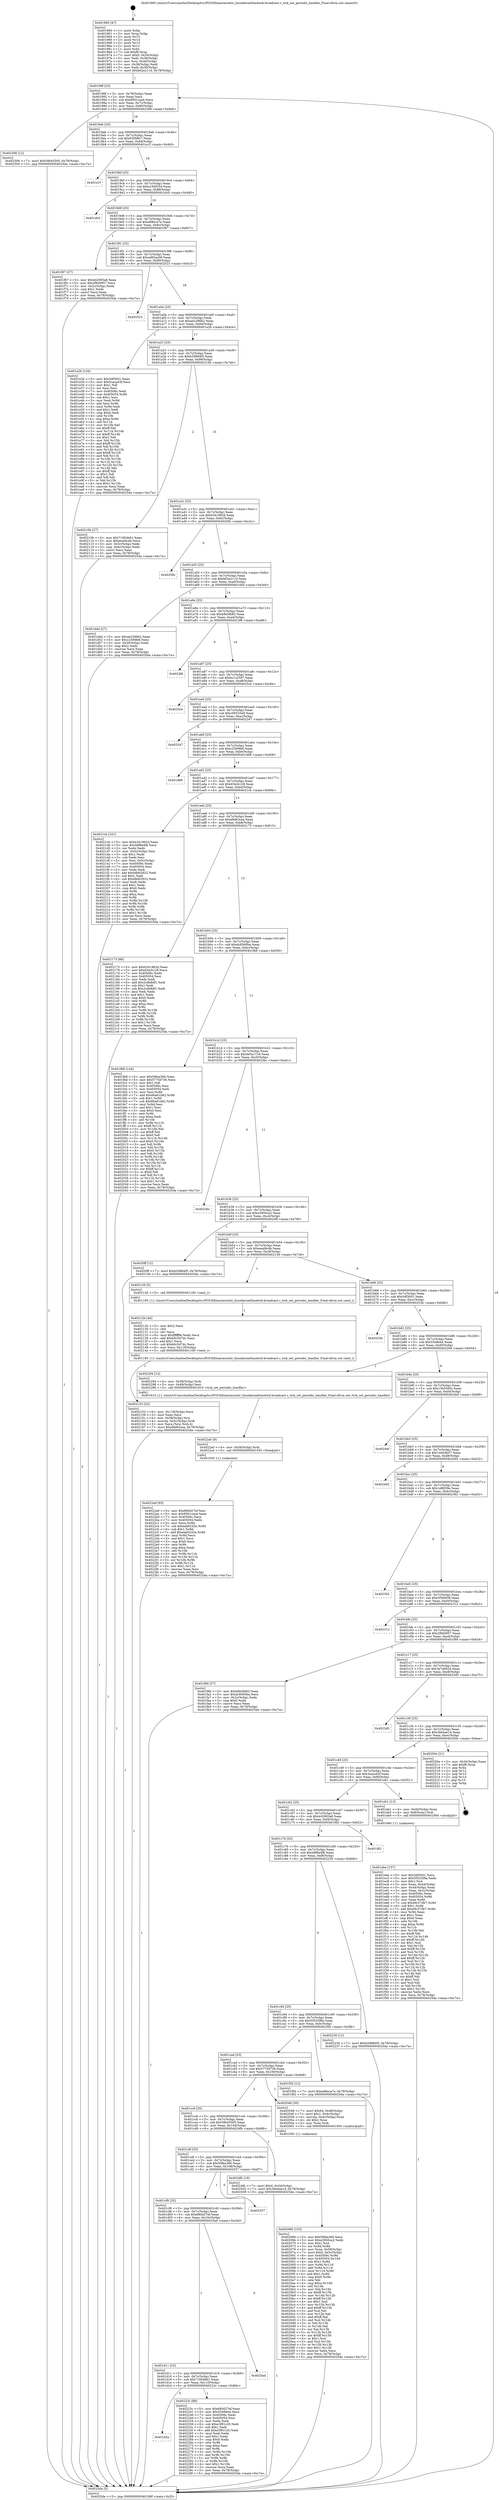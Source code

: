 digraph "0x401960" {
  label = "0x401960 (/mnt/c/Users/mathe/Desktop/tcc/POCII/binaries/extr_linuxkerneltimetick-broadcast.c_tick_set_periodic_handler_Final-ollvm.out::main(0))"
  labelloc = "t"
  node[shape=record]

  Entry [label="",width=0.3,height=0.3,shape=circle,fillcolor=black,style=filled]
  "0x40198f" [label="{
     0x40198f [23]\l
     | [instrs]\l
     &nbsp;&nbsp;0x40198f \<+3\>: mov -0x78(%rbp),%eax\l
     &nbsp;&nbsp;0x401992 \<+2\>: mov %eax,%ecx\l
     &nbsp;&nbsp;0x401994 \<+6\>: sub $0x8561caa4,%ecx\l
     &nbsp;&nbsp;0x40199a \<+3\>: mov %eax,-0x7c(%rbp)\l
     &nbsp;&nbsp;0x40199d \<+3\>: mov %ecx,-0x80(%rbp)\l
     &nbsp;&nbsp;0x4019a0 \<+6\>: je 0000000000402306 \<main+0x9a6\>\l
  }"]
  "0x402306" [label="{
     0x402306 [12]\l
     | [instrs]\l
     &nbsp;&nbsp;0x402306 \<+7\>: movl $0x59b45595,-0x78(%rbp)\l
     &nbsp;&nbsp;0x40230d \<+5\>: jmp 00000000004025da \<main+0xc7a\>\l
  }"]
  "0x4019a6" [label="{
     0x4019a6 [25]\l
     | [instrs]\l
     &nbsp;&nbsp;0x4019a6 \<+5\>: jmp 00000000004019ab \<main+0x4b\>\l
     &nbsp;&nbsp;0x4019ab \<+3\>: mov -0x7c(%rbp),%eax\l
     &nbsp;&nbsp;0x4019ae \<+5\>: sub $0x92f5f8c7,%eax\l
     &nbsp;&nbsp;0x4019b3 \<+6\>: mov %eax,-0x84(%rbp)\l
     &nbsp;&nbsp;0x4019b9 \<+6\>: je 0000000000401e1f \<main+0x4bf\>\l
  }"]
  Exit [label="",width=0.3,height=0.3,shape=circle,fillcolor=black,style=filled,peripheries=2]
  "0x401e1f" [label="{
     0x401e1f\l
  }", style=dashed]
  "0x4019bf" [label="{
     0x4019bf [25]\l
     | [instrs]\l
     &nbsp;&nbsp;0x4019bf \<+5\>: jmp 00000000004019c4 \<main+0x64\>\l
     &nbsp;&nbsp;0x4019c4 \<+3\>: mov -0x7c(%rbp),%eax\l
     &nbsp;&nbsp;0x4019c7 \<+5\>: sub $0xa194f25d,%eax\l
     &nbsp;&nbsp;0x4019cc \<+6\>: mov %eax,-0x88(%rbp)\l
     &nbsp;&nbsp;0x4019d2 \<+6\>: je 0000000000401dc0 \<main+0x460\>\l
  }"]
  "0x4022a9" [label="{
     0x4022a9 [93]\l
     | [instrs]\l
     &nbsp;&nbsp;0x4022a9 \<+5\>: mov $0x680d27ef,%esi\l
     &nbsp;&nbsp;0x4022ae \<+5\>: mov $0x8561caa4,%eax\l
     &nbsp;&nbsp;0x4022b3 \<+7\>: mov 0x40506c,%ecx\l
     &nbsp;&nbsp;0x4022ba \<+7\>: mov 0x405054,%edx\l
     &nbsp;&nbsp;0x4022c1 \<+3\>: mov %ecx,%r8d\l
     &nbsp;&nbsp;0x4022c4 \<+7\>: sub $0xeab0242e,%r8d\l
     &nbsp;&nbsp;0x4022cb \<+4\>: sub $0x1,%r8d\l
     &nbsp;&nbsp;0x4022cf \<+7\>: add $0xeab0242e,%r8d\l
     &nbsp;&nbsp;0x4022d6 \<+4\>: imul %r8d,%ecx\l
     &nbsp;&nbsp;0x4022da \<+3\>: and $0x1,%ecx\l
     &nbsp;&nbsp;0x4022dd \<+3\>: cmp $0x0,%ecx\l
     &nbsp;&nbsp;0x4022e0 \<+4\>: sete %r9b\l
     &nbsp;&nbsp;0x4022e4 \<+3\>: cmp $0xa,%edx\l
     &nbsp;&nbsp;0x4022e7 \<+4\>: setl %r10b\l
     &nbsp;&nbsp;0x4022eb \<+3\>: mov %r9b,%r11b\l
     &nbsp;&nbsp;0x4022ee \<+3\>: and %r10b,%r11b\l
     &nbsp;&nbsp;0x4022f1 \<+3\>: xor %r10b,%r9b\l
     &nbsp;&nbsp;0x4022f4 \<+3\>: or %r9b,%r11b\l
     &nbsp;&nbsp;0x4022f7 \<+4\>: test $0x1,%r11b\l
     &nbsp;&nbsp;0x4022fb \<+3\>: cmovne %eax,%esi\l
     &nbsp;&nbsp;0x4022fe \<+3\>: mov %esi,-0x78(%rbp)\l
     &nbsp;&nbsp;0x402301 \<+5\>: jmp 00000000004025da \<main+0xc7a\>\l
  }"]
  "0x401dc0" [label="{
     0x401dc0\l
  }", style=dashed]
  "0x4019d8" [label="{
     0x4019d8 [25]\l
     | [instrs]\l
     &nbsp;&nbsp;0x4019d8 \<+5\>: jmp 00000000004019dd \<main+0x7d\>\l
     &nbsp;&nbsp;0x4019dd \<+3\>: mov -0x7c(%rbp),%eax\l
     &nbsp;&nbsp;0x4019e0 \<+5\>: sub $0xa88eca7e,%eax\l
     &nbsp;&nbsp;0x4019e5 \<+6\>: mov %eax,-0x8c(%rbp)\l
     &nbsp;&nbsp;0x4019eb \<+6\>: je 0000000000401f67 \<main+0x607\>\l
  }"]
  "0x4022a0" [label="{
     0x4022a0 [9]\l
     | [instrs]\l
     &nbsp;&nbsp;0x4022a0 \<+4\>: mov -0x58(%rbp),%rdi\l
     &nbsp;&nbsp;0x4022a4 \<+5\>: call 0000000000401030 \<free@plt\>\l
     | [calls]\l
     &nbsp;&nbsp;0x401030 \{1\} (unknown)\l
  }"]
  "0x401f67" [label="{
     0x401f67 [27]\l
     | [instrs]\l
     &nbsp;&nbsp;0x401f67 \<+5\>: mov $0x442993a6,%eax\l
     &nbsp;&nbsp;0x401f6c \<+5\>: mov $0x2f9d0957,%ecx\l
     &nbsp;&nbsp;0x401f71 \<+3\>: mov -0x2c(%rbp),%edx\l
     &nbsp;&nbsp;0x401f74 \<+3\>: cmp $0x1,%edx\l
     &nbsp;&nbsp;0x401f77 \<+3\>: cmovl %ecx,%eax\l
     &nbsp;&nbsp;0x401f7a \<+3\>: mov %eax,-0x78(%rbp)\l
     &nbsp;&nbsp;0x401f7d \<+5\>: jmp 00000000004025da \<main+0xc7a\>\l
  }"]
  "0x4019f1" [label="{
     0x4019f1 [25]\l
     | [instrs]\l
     &nbsp;&nbsp;0x4019f1 \<+5\>: jmp 00000000004019f6 \<main+0x96\>\l
     &nbsp;&nbsp;0x4019f6 \<+3\>: mov -0x7c(%rbp),%eax\l
     &nbsp;&nbsp;0x4019f9 \<+5\>: sub $0xad92ac08,%eax\l
     &nbsp;&nbsp;0x4019fe \<+6\>: mov %eax,-0x90(%rbp)\l
     &nbsp;&nbsp;0x401a04 \<+6\>: je 0000000000402523 \<main+0xbc3\>\l
  }"]
  "0x401d2a" [label="{
     0x401d2a\l
  }", style=dashed]
  "0x402523" [label="{
     0x402523\l
  }", style=dashed]
  "0x401a0a" [label="{
     0x401a0a [25]\l
     | [instrs]\l
     &nbsp;&nbsp;0x401a0a \<+5\>: jmp 0000000000401a0f \<main+0xaf\>\l
     &nbsp;&nbsp;0x401a0f \<+3\>: mov -0x7c(%rbp),%eax\l
     &nbsp;&nbsp;0x401a12 \<+5\>: sub $0xae2286b2,%eax\l
     &nbsp;&nbsp;0x401a17 \<+6\>: mov %eax,-0x94(%rbp)\l
     &nbsp;&nbsp;0x401a1d \<+6\>: je 0000000000401e2b \<main+0x4cb\>\l
  }"]
  "0x40223c" [label="{
     0x40223c [88]\l
     | [instrs]\l
     &nbsp;&nbsp;0x40223c \<+5\>: mov $0x680d27ef,%eax\l
     &nbsp;&nbsp;0x402241 \<+5\>: mov $0x5549d44,%ecx\l
     &nbsp;&nbsp;0x402246 \<+7\>: mov 0x40506c,%edx\l
     &nbsp;&nbsp;0x40224d \<+7\>: mov 0x405054,%esi\l
     &nbsp;&nbsp;0x402254 \<+2\>: mov %edx,%edi\l
     &nbsp;&nbsp;0x402256 \<+6\>: sub $0xe3f81c20,%edi\l
     &nbsp;&nbsp;0x40225c \<+3\>: sub $0x1,%edi\l
     &nbsp;&nbsp;0x40225f \<+6\>: add $0xe3f81c20,%edi\l
     &nbsp;&nbsp;0x402265 \<+3\>: imul %edi,%edx\l
     &nbsp;&nbsp;0x402268 \<+3\>: and $0x1,%edx\l
     &nbsp;&nbsp;0x40226b \<+3\>: cmp $0x0,%edx\l
     &nbsp;&nbsp;0x40226e \<+4\>: sete %r8b\l
     &nbsp;&nbsp;0x402272 \<+3\>: cmp $0xa,%esi\l
     &nbsp;&nbsp;0x402275 \<+4\>: setl %r9b\l
     &nbsp;&nbsp;0x402279 \<+3\>: mov %r8b,%r10b\l
     &nbsp;&nbsp;0x40227c \<+3\>: and %r9b,%r10b\l
     &nbsp;&nbsp;0x40227f \<+3\>: xor %r9b,%r8b\l
     &nbsp;&nbsp;0x402282 \<+3\>: or %r8b,%r10b\l
     &nbsp;&nbsp;0x402285 \<+4\>: test $0x1,%r10b\l
     &nbsp;&nbsp;0x402289 \<+3\>: cmovne %ecx,%eax\l
     &nbsp;&nbsp;0x40228c \<+3\>: mov %eax,-0x78(%rbp)\l
     &nbsp;&nbsp;0x40228f \<+5\>: jmp 00000000004025da \<main+0xc7a\>\l
  }"]
  "0x401e2b" [label="{
     0x401e2b [134]\l
     | [instrs]\l
     &nbsp;&nbsp;0x401e2b \<+5\>: mov $0x3df3001,%eax\l
     &nbsp;&nbsp;0x401e30 \<+5\>: mov $0x3caca43f,%ecx\l
     &nbsp;&nbsp;0x401e35 \<+2\>: mov $0x1,%dl\l
     &nbsp;&nbsp;0x401e37 \<+2\>: xor %esi,%esi\l
     &nbsp;&nbsp;0x401e39 \<+7\>: mov 0x40506c,%edi\l
     &nbsp;&nbsp;0x401e40 \<+8\>: mov 0x405054,%r8d\l
     &nbsp;&nbsp;0x401e48 \<+3\>: sub $0x1,%esi\l
     &nbsp;&nbsp;0x401e4b \<+3\>: mov %edi,%r9d\l
     &nbsp;&nbsp;0x401e4e \<+3\>: add %esi,%r9d\l
     &nbsp;&nbsp;0x401e51 \<+4\>: imul %r9d,%edi\l
     &nbsp;&nbsp;0x401e55 \<+3\>: and $0x1,%edi\l
     &nbsp;&nbsp;0x401e58 \<+3\>: cmp $0x0,%edi\l
     &nbsp;&nbsp;0x401e5b \<+4\>: sete %r10b\l
     &nbsp;&nbsp;0x401e5f \<+4\>: cmp $0xa,%r8d\l
     &nbsp;&nbsp;0x401e63 \<+4\>: setl %r11b\l
     &nbsp;&nbsp;0x401e67 \<+3\>: mov %r10b,%bl\l
     &nbsp;&nbsp;0x401e6a \<+3\>: xor $0xff,%bl\l
     &nbsp;&nbsp;0x401e6d \<+3\>: mov %r11b,%r14b\l
     &nbsp;&nbsp;0x401e70 \<+4\>: xor $0xff,%r14b\l
     &nbsp;&nbsp;0x401e74 \<+3\>: xor $0x1,%dl\l
     &nbsp;&nbsp;0x401e77 \<+3\>: mov %bl,%r15b\l
     &nbsp;&nbsp;0x401e7a \<+4\>: and $0xff,%r15b\l
     &nbsp;&nbsp;0x401e7e \<+3\>: and %dl,%r10b\l
     &nbsp;&nbsp;0x401e81 \<+3\>: mov %r14b,%r12b\l
     &nbsp;&nbsp;0x401e84 \<+4\>: and $0xff,%r12b\l
     &nbsp;&nbsp;0x401e88 \<+3\>: and %dl,%r11b\l
     &nbsp;&nbsp;0x401e8b \<+3\>: or %r10b,%r15b\l
     &nbsp;&nbsp;0x401e8e \<+3\>: or %r11b,%r12b\l
     &nbsp;&nbsp;0x401e91 \<+3\>: xor %r12b,%r15b\l
     &nbsp;&nbsp;0x401e94 \<+3\>: or %r14b,%bl\l
     &nbsp;&nbsp;0x401e97 \<+3\>: xor $0xff,%bl\l
     &nbsp;&nbsp;0x401e9a \<+3\>: or $0x1,%dl\l
     &nbsp;&nbsp;0x401e9d \<+2\>: and %dl,%bl\l
     &nbsp;&nbsp;0x401e9f \<+3\>: or %bl,%r15b\l
     &nbsp;&nbsp;0x401ea2 \<+4\>: test $0x1,%r15b\l
     &nbsp;&nbsp;0x401ea6 \<+3\>: cmovne %ecx,%eax\l
     &nbsp;&nbsp;0x401ea9 \<+3\>: mov %eax,-0x78(%rbp)\l
     &nbsp;&nbsp;0x401eac \<+5\>: jmp 00000000004025da \<main+0xc7a\>\l
  }"]
  "0x401a23" [label="{
     0x401a23 [25]\l
     | [instrs]\l
     &nbsp;&nbsp;0x401a23 \<+5\>: jmp 0000000000401a28 \<main+0xc8\>\l
     &nbsp;&nbsp;0x401a28 \<+3\>: mov -0x7c(%rbp),%eax\l
     &nbsp;&nbsp;0x401a2b \<+5\>: sub $0xb29884f5,%eax\l
     &nbsp;&nbsp;0x401a30 \<+6\>: mov %eax,-0x98(%rbp)\l
     &nbsp;&nbsp;0x401a36 \<+6\>: je 000000000040210b \<main+0x7ab\>\l
  }"]
  "0x401d11" [label="{
     0x401d11 [25]\l
     | [instrs]\l
     &nbsp;&nbsp;0x401d11 \<+5\>: jmp 0000000000401d16 \<main+0x3b6\>\l
     &nbsp;&nbsp;0x401d16 \<+3\>: mov -0x7c(%rbp),%eax\l
     &nbsp;&nbsp;0x401d19 \<+5\>: sub $0x71954b61,%eax\l
     &nbsp;&nbsp;0x401d1e \<+6\>: mov %eax,-0x110(%rbp)\l
     &nbsp;&nbsp;0x401d24 \<+6\>: je 000000000040223c \<main+0x8dc\>\l
  }"]
  "0x40210b" [label="{
     0x40210b [27]\l
     | [instrs]\l
     &nbsp;&nbsp;0x40210b \<+5\>: mov $0x71954b61,%eax\l
     &nbsp;&nbsp;0x402110 \<+5\>: mov $0xeeafdc4b,%ecx\l
     &nbsp;&nbsp;0x402115 \<+3\>: mov -0x5c(%rbp),%edx\l
     &nbsp;&nbsp;0x402118 \<+3\>: cmp -0x4c(%rbp),%edx\l
     &nbsp;&nbsp;0x40211b \<+3\>: cmovl %ecx,%eax\l
     &nbsp;&nbsp;0x40211e \<+3\>: mov %eax,-0x78(%rbp)\l
     &nbsp;&nbsp;0x402121 \<+5\>: jmp 00000000004025da \<main+0xc7a\>\l
  }"]
  "0x401a3c" [label="{
     0x401a3c [25]\l
     | [instrs]\l
     &nbsp;&nbsp;0x401a3c \<+5\>: jmp 0000000000401a41 \<main+0xe1\>\l
     &nbsp;&nbsp;0x401a41 \<+3\>: mov -0x7c(%rbp),%eax\l
     &nbsp;&nbsp;0x401a44 \<+5\>: sub $0xb341962d,%eax\l
     &nbsp;&nbsp;0x401a49 \<+6\>: mov %eax,-0x9c(%rbp)\l
     &nbsp;&nbsp;0x401a4f \<+6\>: je 000000000040258c \<main+0xc2c\>\l
  }"]
  "0x4025ad" [label="{
     0x4025ad\l
  }", style=dashed]
  "0x40258c" [label="{
     0x40258c\l
  }", style=dashed]
  "0x401a55" [label="{
     0x401a55 [25]\l
     | [instrs]\l
     &nbsp;&nbsp;0x401a55 \<+5\>: jmp 0000000000401a5a \<main+0xfa\>\l
     &nbsp;&nbsp;0x401a5a \<+3\>: mov -0x7c(%rbp),%eax\l
     &nbsp;&nbsp;0x401a5d \<+5\>: sub $0xb62a211d,%eax\l
     &nbsp;&nbsp;0x401a62 \<+6\>: mov %eax,-0xa0(%rbp)\l
     &nbsp;&nbsp;0x401a68 \<+6\>: je 0000000000401d4d \<main+0x3ed\>\l
  }"]
  "0x401cf8" [label="{
     0x401cf8 [25]\l
     | [instrs]\l
     &nbsp;&nbsp;0x401cf8 \<+5\>: jmp 0000000000401cfd \<main+0x39d\>\l
     &nbsp;&nbsp;0x401cfd \<+3\>: mov -0x7c(%rbp),%eax\l
     &nbsp;&nbsp;0x401d00 \<+5\>: sub $0x680d27ef,%eax\l
     &nbsp;&nbsp;0x401d05 \<+6\>: mov %eax,-0x10c(%rbp)\l
     &nbsp;&nbsp;0x401d0b \<+6\>: je 00000000004025ad \<main+0xc4d\>\l
  }"]
  "0x401d4d" [label="{
     0x401d4d [27]\l
     | [instrs]\l
     &nbsp;&nbsp;0x401d4d \<+5\>: mov $0xae2286b2,%eax\l
     &nbsp;&nbsp;0x401d52 \<+5\>: mov $0xc2309fe6,%ecx\l
     &nbsp;&nbsp;0x401d57 \<+3\>: mov -0x30(%rbp),%edx\l
     &nbsp;&nbsp;0x401d5a \<+3\>: cmp $0x2,%edx\l
     &nbsp;&nbsp;0x401d5d \<+3\>: cmovne %ecx,%eax\l
     &nbsp;&nbsp;0x401d60 \<+3\>: mov %eax,-0x78(%rbp)\l
     &nbsp;&nbsp;0x401d63 \<+5\>: jmp 00000000004025da \<main+0xc7a\>\l
  }"]
  "0x401a6e" [label="{
     0x401a6e [25]\l
     | [instrs]\l
     &nbsp;&nbsp;0x401a6e \<+5\>: jmp 0000000000401a73 \<main+0x113\>\l
     &nbsp;&nbsp;0x401a73 \<+3\>: mov -0x7c(%rbp),%eax\l
     &nbsp;&nbsp;0x401a76 \<+5\>: sub $0xb8e5fb83,%eax\l
     &nbsp;&nbsp;0x401a7b \<+6\>: mov %eax,-0xa4(%rbp)\l
     &nbsp;&nbsp;0x401a81 \<+6\>: je 00000000004023f6 \<main+0xa96\>\l
  }"]
  "0x4025da" [label="{
     0x4025da [5]\l
     | [instrs]\l
     &nbsp;&nbsp;0x4025da \<+5\>: jmp 000000000040198f \<main+0x2f\>\l
  }"]
  "0x401960" [label="{
     0x401960 [47]\l
     | [instrs]\l
     &nbsp;&nbsp;0x401960 \<+1\>: push %rbp\l
     &nbsp;&nbsp;0x401961 \<+3\>: mov %rsp,%rbp\l
     &nbsp;&nbsp;0x401964 \<+2\>: push %r15\l
     &nbsp;&nbsp;0x401966 \<+2\>: push %r14\l
     &nbsp;&nbsp;0x401968 \<+2\>: push %r13\l
     &nbsp;&nbsp;0x40196a \<+2\>: push %r12\l
     &nbsp;&nbsp;0x40196c \<+1\>: push %rbx\l
     &nbsp;&nbsp;0x40196d \<+7\>: sub $0xf8,%rsp\l
     &nbsp;&nbsp;0x401974 \<+7\>: movl $0x0,-0x34(%rbp)\l
     &nbsp;&nbsp;0x40197b \<+3\>: mov %edi,-0x38(%rbp)\l
     &nbsp;&nbsp;0x40197e \<+4\>: mov %rsi,-0x40(%rbp)\l
     &nbsp;&nbsp;0x401982 \<+3\>: mov -0x38(%rbp),%edi\l
     &nbsp;&nbsp;0x401985 \<+3\>: mov %edi,-0x30(%rbp)\l
     &nbsp;&nbsp;0x401988 \<+7\>: movl $0xb62a211d,-0x78(%rbp)\l
  }"]
  "0x402557" [label="{
     0x402557\l
  }", style=dashed]
  "0x4023f6" [label="{
     0x4023f6\l
  }", style=dashed]
  "0x401a87" [label="{
     0x401a87 [25]\l
     | [instrs]\l
     &nbsp;&nbsp;0x401a87 \<+5\>: jmp 0000000000401a8c \<main+0x12c\>\l
     &nbsp;&nbsp;0x401a8c \<+3\>: mov -0x7c(%rbp),%eax\l
     &nbsp;&nbsp;0x401a8f \<+5\>: sub $0xbc1c2597,%eax\l
     &nbsp;&nbsp;0x401a94 \<+6\>: mov %eax,-0xa8(%rbp)\l
     &nbsp;&nbsp;0x401a9a \<+6\>: je 00000000004025ce \<main+0xc6e\>\l
  }"]
  "0x401cdf" [label="{
     0x401cdf [25]\l
     | [instrs]\l
     &nbsp;&nbsp;0x401cdf \<+5\>: jmp 0000000000401ce4 \<main+0x384\>\l
     &nbsp;&nbsp;0x401ce4 \<+3\>: mov -0x7c(%rbp),%eax\l
     &nbsp;&nbsp;0x401ce7 \<+5\>: sub $0x59fea366,%eax\l
     &nbsp;&nbsp;0x401cec \<+6\>: mov %eax,-0x108(%rbp)\l
     &nbsp;&nbsp;0x401cf2 \<+6\>: je 0000000000402557 \<main+0xbf7\>\l
  }"]
  "0x4025ce" [label="{
     0x4025ce\l
  }", style=dashed]
  "0x401aa0" [label="{
     0x401aa0 [25]\l
     | [instrs]\l
     &nbsp;&nbsp;0x401aa0 \<+5\>: jmp 0000000000401aa5 \<main+0x145\>\l
     &nbsp;&nbsp;0x401aa5 \<+3\>: mov -0x7c(%rbp),%eax\l
     &nbsp;&nbsp;0x401aa8 \<+5\>: sub $0xc06525a9,%eax\l
     &nbsp;&nbsp;0x401aad \<+6\>: mov %eax,-0xac(%rbp)\l
     &nbsp;&nbsp;0x401ab3 \<+6\>: je 0000000000402347 \<main+0x9e7\>\l
  }"]
  "0x4024fb" [label="{
     0x4024fb [19]\l
     | [instrs]\l
     &nbsp;&nbsp;0x4024fb \<+7\>: movl $0x0,-0x34(%rbp)\l
     &nbsp;&nbsp;0x402502 \<+7\>: movl $0x3bb4ae1d,-0x78(%rbp)\l
     &nbsp;&nbsp;0x402509 \<+5\>: jmp 00000000004025da \<main+0xc7a\>\l
  }"]
  "0x402347" [label="{
     0x402347\l
  }", style=dashed]
  "0x401ab9" [label="{
     0x401ab9 [25]\l
     | [instrs]\l
     &nbsp;&nbsp;0x401ab9 \<+5\>: jmp 0000000000401abe \<main+0x15e\>\l
     &nbsp;&nbsp;0x401abe \<+3\>: mov -0x7c(%rbp),%eax\l
     &nbsp;&nbsp;0x401ac1 \<+5\>: sub $0xc2309fe6,%eax\l
     &nbsp;&nbsp;0x401ac6 \<+6\>: mov %eax,-0xb0(%rbp)\l
     &nbsp;&nbsp;0x401acc \<+6\>: je 0000000000401d68 \<main+0x408\>\l
  }"]
  "0x402153" [label="{
     0x402153 [32]\l
     | [instrs]\l
     &nbsp;&nbsp;0x402153 \<+6\>: mov -0x118(%rbp),%ecx\l
     &nbsp;&nbsp;0x402159 \<+3\>: imul %eax,%ecx\l
     &nbsp;&nbsp;0x40215c \<+4\>: mov -0x58(%rbp),%rsi\l
     &nbsp;&nbsp;0x402160 \<+4\>: movslq -0x5c(%rbp),%rdi\l
     &nbsp;&nbsp;0x402164 \<+3\>: mov %ecx,(%rsi,%rdi,4)\l
     &nbsp;&nbsp;0x402167 \<+7\>: movl $0xd8d63cea,-0x78(%rbp)\l
     &nbsp;&nbsp;0x40216e \<+5\>: jmp 00000000004025da \<main+0xc7a\>\l
  }"]
  "0x401d68" [label="{
     0x401d68\l
  }", style=dashed]
  "0x401ad2" [label="{
     0x401ad2 [25]\l
     | [instrs]\l
     &nbsp;&nbsp;0x401ad2 \<+5\>: jmp 0000000000401ad7 \<main+0x177\>\l
     &nbsp;&nbsp;0x401ad7 \<+3\>: mov -0x7c(%rbp),%eax\l
     &nbsp;&nbsp;0x401ada \<+5\>: sub $0xd34cb128,%eax\l
     &nbsp;&nbsp;0x401adf \<+6\>: mov %eax,-0xb4(%rbp)\l
     &nbsp;&nbsp;0x401ae5 \<+6\>: je 00000000004021cb \<main+0x86b\>\l
  }"]
  "0x40212b" [label="{
     0x40212b [40]\l
     | [instrs]\l
     &nbsp;&nbsp;0x40212b \<+5\>: mov $0x2,%ecx\l
     &nbsp;&nbsp;0x402130 \<+1\>: cltd\l
     &nbsp;&nbsp;0x402131 \<+2\>: idiv %ecx\l
     &nbsp;&nbsp;0x402133 \<+6\>: imul $0xfffffffe,%edx,%ecx\l
     &nbsp;&nbsp;0x402139 \<+6\>: add $0xb0c5d7dc,%ecx\l
     &nbsp;&nbsp;0x40213f \<+3\>: add $0x1,%ecx\l
     &nbsp;&nbsp;0x402142 \<+6\>: sub $0xb0c5d7dc,%ecx\l
     &nbsp;&nbsp;0x402148 \<+6\>: mov %ecx,-0x118(%rbp)\l
     &nbsp;&nbsp;0x40214e \<+5\>: call 0000000000401160 \<next_i\>\l
     | [calls]\l
     &nbsp;&nbsp;0x401160 \{1\} (/mnt/c/Users/mathe/Desktop/tcc/POCII/binaries/extr_linuxkerneltimetick-broadcast.c_tick_set_periodic_handler_Final-ollvm.out::next_i)\l
  }"]
  "0x4021cb" [label="{
     0x4021cb [101]\l
     | [instrs]\l
     &nbsp;&nbsp;0x4021cb \<+5\>: mov $0xb341962d,%eax\l
     &nbsp;&nbsp;0x4021d0 \<+5\>: mov $0x48f8e4f6,%ecx\l
     &nbsp;&nbsp;0x4021d5 \<+2\>: xor %edx,%edx\l
     &nbsp;&nbsp;0x4021d7 \<+3\>: mov -0x5c(%rbp),%esi\l
     &nbsp;&nbsp;0x4021da \<+3\>: sub $0x1,%edx\l
     &nbsp;&nbsp;0x4021dd \<+2\>: sub %edx,%esi\l
     &nbsp;&nbsp;0x4021df \<+3\>: mov %esi,-0x5c(%rbp)\l
     &nbsp;&nbsp;0x4021e2 \<+7\>: mov 0x40506c,%edx\l
     &nbsp;&nbsp;0x4021e9 \<+7\>: mov 0x405054,%esi\l
     &nbsp;&nbsp;0x4021f0 \<+2\>: mov %edx,%edi\l
     &nbsp;&nbsp;0x4021f2 \<+6\>: add $0xb8d02922,%edi\l
     &nbsp;&nbsp;0x4021f8 \<+3\>: sub $0x1,%edi\l
     &nbsp;&nbsp;0x4021fb \<+6\>: sub $0xb8d02922,%edi\l
     &nbsp;&nbsp;0x402201 \<+3\>: imul %edi,%edx\l
     &nbsp;&nbsp;0x402204 \<+3\>: and $0x1,%edx\l
     &nbsp;&nbsp;0x402207 \<+3\>: cmp $0x0,%edx\l
     &nbsp;&nbsp;0x40220a \<+4\>: sete %r8b\l
     &nbsp;&nbsp;0x40220e \<+3\>: cmp $0xa,%esi\l
     &nbsp;&nbsp;0x402211 \<+4\>: setl %r9b\l
     &nbsp;&nbsp;0x402215 \<+3\>: mov %r8b,%r10b\l
     &nbsp;&nbsp;0x402218 \<+3\>: and %r9b,%r10b\l
     &nbsp;&nbsp;0x40221b \<+3\>: xor %r9b,%r8b\l
     &nbsp;&nbsp;0x40221e \<+3\>: or %r8b,%r10b\l
     &nbsp;&nbsp;0x402221 \<+4\>: test $0x1,%r10b\l
     &nbsp;&nbsp;0x402225 \<+3\>: cmovne %ecx,%eax\l
     &nbsp;&nbsp;0x402228 \<+3\>: mov %eax,-0x78(%rbp)\l
     &nbsp;&nbsp;0x40222b \<+5\>: jmp 00000000004025da \<main+0xc7a\>\l
  }"]
  "0x401aeb" [label="{
     0x401aeb [25]\l
     | [instrs]\l
     &nbsp;&nbsp;0x401aeb \<+5\>: jmp 0000000000401af0 \<main+0x190\>\l
     &nbsp;&nbsp;0x401af0 \<+3\>: mov -0x7c(%rbp),%eax\l
     &nbsp;&nbsp;0x401af3 \<+5\>: sub $0xd8d63cea,%eax\l
     &nbsp;&nbsp;0x401af8 \<+6\>: mov %eax,-0xb8(%rbp)\l
     &nbsp;&nbsp;0x401afe \<+6\>: je 0000000000402173 \<main+0x813\>\l
  }"]
  "0x402066" [label="{
     0x402066 [153]\l
     | [instrs]\l
     &nbsp;&nbsp;0x402066 \<+5\>: mov $0x59fea366,%ecx\l
     &nbsp;&nbsp;0x40206b \<+5\>: mov $0xe3950ca2,%edx\l
     &nbsp;&nbsp;0x402070 \<+3\>: mov $0x1,%sil\l
     &nbsp;&nbsp;0x402073 \<+3\>: xor %r8d,%r8d\l
     &nbsp;&nbsp;0x402076 \<+4\>: mov %rax,-0x58(%rbp)\l
     &nbsp;&nbsp;0x40207a \<+7\>: movl $0x0,-0x5c(%rbp)\l
     &nbsp;&nbsp;0x402081 \<+8\>: mov 0x40506c,%r9d\l
     &nbsp;&nbsp;0x402089 \<+8\>: mov 0x405054,%r10d\l
     &nbsp;&nbsp;0x402091 \<+4\>: sub $0x1,%r8d\l
     &nbsp;&nbsp;0x402095 \<+3\>: mov %r9d,%r11d\l
     &nbsp;&nbsp;0x402098 \<+3\>: add %r8d,%r11d\l
     &nbsp;&nbsp;0x40209b \<+4\>: imul %r11d,%r9d\l
     &nbsp;&nbsp;0x40209f \<+4\>: and $0x1,%r9d\l
     &nbsp;&nbsp;0x4020a3 \<+4\>: cmp $0x0,%r9d\l
     &nbsp;&nbsp;0x4020a7 \<+3\>: sete %bl\l
     &nbsp;&nbsp;0x4020aa \<+4\>: cmp $0xa,%r10d\l
     &nbsp;&nbsp;0x4020ae \<+4\>: setl %r14b\l
     &nbsp;&nbsp;0x4020b2 \<+3\>: mov %bl,%r15b\l
     &nbsp;&nbsp;0x4020b5 \<+4\>: xor $0xff,%r15b\l
     &nbsp;&nbsp;0x4020b9 \<+3\>: mov %r14b,%r12b\l
     &nbsp;&nbsp;0x4020bc \<+4\>: xor $0xff,%r12b\l
     &nbsp;&nbsp;0x4020c0 \<+4\>: xor $0x1,%sil\l
     &nbsp;&nbsp;0x4020c4 \<+3\>: mov %r15b,%r13b\l
     &nbsp;&nbsp;0x4020c7 \<+4\>: and $0xff,%r13b\l
     &nbsp;&nbsp;0x4020cb \<+3\>: and %sil,%bl\l
     &nbsp;&nbsp;0x4020ce \<+3\>: mov %r12b,%al\l
     &nbsp;&nbsp;0x4020d1 \<+2\>: and $0xff,%al\l
     &nbsp;&nbsp;0x4020d3 \<+3\>: and %sil,%r14b\l
     &nbsp;&nbsp;0x4020d6 \<+3\>: or %bl,%r13b\l
     &nbsp;&nbsp;0x4020d9 \<+3\>: or %r14b,%al\l
     &nbsp;&nbsp;0x4020dc \<+3\>: xor %al,%r13b\l
     &nbsp;&nbsp;0x4020df \<+3\>: or %r12b,%r15b\l
     &nbsp;&nbsp;0x4020e2 \<+4\>: xor $0xff,%r15b\l
     &nbsp;&nbsp;0x4020e6 \<+4\>: or $0x1,%sil\l
     &nbsp;&nbsp;0x4020ea \<+3\>: and %sil,%r15b\l
     &nbsp;&nbsp;0x4020ed \<+3\>: or %r15b,%r13b\l
     &nbsp;&nbsp;0x4020f0 \<+4\>: test $0x1,%r13b\l
     &nbsp;&nbsp;0x4020f4 \<+3\>: cmovne %edx,%ecx\l
     &nbsp;&nbsp;0x4020f7 \<+3\>: mov %ecx,-0x78(%rbp)\l
     &nbsp;&nbsp;0x4020fa \<+5\>: jmp 00000000004025da \<main+0xc7a\>\l
  }"]
  "0x402173" [label="{
     0x402173 [88]\l
     | [instrs]\l
     &nbsp;&nbsp;0x402173 \<+5\>: mov $0xb341962d,%eax\l
     &nbsp;&nbsp;0x402178 \<+5\>: mov $0xd34cb128,%ecx\l
     &nbsp;&nbsp;0x40217d \<+7\>: mov 0x40506c,%edx\l
     &nbsp;&nbsp;0x402184 \<+7\>: mov 0x405054,%esi\l
     &nbsp;&nbsp;0x40218b \<+2\>: mov %edx,%edi\l
     &nbsp;&nbsp;0x40218d \<+6\>: add $0x2cdb8df1,%edi\l
     &nbsp;&nbsp;0x402193 \<+3\>: sub $0x1,%edi\l
     &nbsp;&nbsp;0x402196 \<+6\>: sub $0x2cdb8df1,%edi\l
     &nbsp;&nbsp;0x40219c \<+3\>: imul %edi,%edx\l
     &nbsp;&nbsp;0x40219f \<+3\>: and $0x1,%edx\l
     &nbsp;&nbsp;0x4021a2 \<+3\>: cmp $0x0,%edx\l
     &nbsp;&nbsp;0x4021a5 \<+4\>: sete %r8b\l
     &nbsp;&nbsp;0x4021a9 \<+3\>: cmp $0xa,%esi\l
     &nbsp;&nbsp;0x4021ac \<+4\>: setl %r9b\l
     &nbsp;&nbsp;0x4021b0 \<+3\>: mov %r8b,%r10b\l
     &nbsp;&nbsp;0x4021b3 \<+3\>: and %r9b,%r10b\l
     &nbsp;&nbsp;0x4021b6 \<+3\>: xor %r9b,%r8b\l
     &nbsp;&nbsp;0x4021b9 \<+3\>: or %r8b,%r10b\l
     &nbsp;&nbsp;0x4021bc \<+4\>: test $0x1,%r10b\l
     &nbsp;&nbsp;0x4021c0 \<+3\>: cmovne %ecx,%eax\l
     &nbsp;&nbsp;0x4021c3 \<+3\>: mov %eax,-0x78(%rbp)\l
     &nbsp;&nbsp;0x4021c6 \<+5\>: jmp 00000000004025da \<main+0xc7a\>\l
  }"]
  "0x401b04" [label="{
     0x401b04 [25]\l
     | [instrs]\l
     &nbsp;&nbsp;0x401b04 \<+5\>: jmp 0000000000401b09 \<main+0x1a9\>\l
     &nbsp;&nbsp;0x401b09 \<+3\>: mov -0x7c(%rbp),%eax\l
     &nbsp;&nbsp;0x401b0c \<+5\>: sub $0xdc8560ba,%eax\l
     &nbsp;&nbsp;0x401b11 \<+6\>: mov %eax,-0xbc(%rbp)\l
     &nbsp;&nbsp;0x401b17 \<+6\>: je 0000000000401fb8 \<main+0x658\>\l
  }"]
  "0x401cc6" [label="{
     0x401cc6 [25]\l
     | [instrs]\l
     &nbsp;&nbsp;0x401cc6 \<+5\>: jmp 0000000000401ccb \<main+0x36b\>\l
     &nbsp;&nbsp;0x401ccb \<+3\>: mov -0x7c(%rbp),%eax\l
     &nbsp;&nbsp;0x401cce \<+5\>: sub $0x59b45595,%eax\l
     &nbsp;&nbsp;0x401cd3 \<+6\>: mov %eax,-0x104(%rbp)\l
     &nbsp;&nbsp;0x401cd9 \<+6\>: je 00000000004024fb \<main+0xb9b\>\l
  }"]
  "0x401fb8" [label="{
     0x401fb8 [144]\l
     | [instrs]\l
     &nbsp;&nbsp;0x401fb8 \<+5\>: mov $0x59fea366,%eax\l
     &nbsp;&nbsp;0x401fbd \<+5\>: mov $0x5775d736,%ecx\l
     &nbsp;&nbsp;0x401fc2 \<+2\>: mov $0x1,%dl\l
     &nbsp;&nbsp;0x401fc4 \<+7\>: mov 0x40506c,%esi\l
     &nbsp;&nbsp;0x401fcb \<+7\>: mov 0x405054,%edi\l
     &nbsp;&nbsp;0x401fd2 \<+3\>: mov %esi,%r8d\l
     &nbsp;&nbsp;0x401fd5 \<+7\>: add $0x66a61b82,%r8d\l
     &nbsp;&nbsp;0x401fdc \<+4\>: sub $0x1,%r8d\l
     &nbsp;&nbsp;0x401fe0 \<+7\>: sub $0x66a61b82,%r8d\l
     &nbsp;&nbsp;0x401fe7 \<+4\>: imul %r8d,%esi\l
     &nbsp;&nbsp;0x401feb \<+3\>: and $0x1,%esi\l
     &nbsp;&nbsp;0x401fee \<+3\>: cmp $0x0,%esi\l
     &nbsp;&nbsp;0x401ff1 \<+4\>: sete %r9b\l
     &nbsp;&nbsp;0x401ff5 \<+3\>: cmp $0xa,%edi\l
     &nbsp;&nbsp;0x401ff8 \<+4\>: setl %r10b\l
     &nbsp;&nbsp;0x401ffc \<+3\>: mov %r9b,%r11b\l
     &nbsp;&nbsp;0x401fff \<+4\>: xor $0xff,%r11b\l
     &nbsp;&nbsp;0x402003 \<+3\>: mov %r10b,%bl\l
     &nbsp;&nbsp;0x402006 \<+3\>: xor $0xff,%bl\l
     &nbsp;&nbsp;0x402009 \<+3\>: xor $0x0,%dl\l
     &nbsp;&nbsp;0x40200c \<+3\>: mov %r11b,%r14b\l
     &nbsp;&nbsp;0x40200f \<+4\>: and $0x0,%r14b\l
     &nbsp;&nbsp;0x402013 \<+3\>: and %dl,%r9b\l
     &nbsp;&nbsp;0x402016 \<+3\>: mov %bl,%r15b\l
     &nbsp;&nbsp;0x402019 \<+4\>: and $0x0,%r15b\l
     &nbsp;&nbsp;0x40201d \<+3\>: and %dl,%r10b\l
     &nbsp;&nbsp;0x402020 \<+3\>: or %r9b,%r14b\l
     &nbsp;&nbsp;0x402023 \<+3\>: or %r10b,%r15b\l
     &nbsp;&nbsp;0x402026 \<+3\>: xor %r15b,%r14b\l
     &nbsp;&nbsp;0x402029 \<+3\>: or %bl,%r11b\l
     &nbsp;&nbsp;0x40202c \<+4\>: xor $0xff,%r11b\l
     &nbsp;&nbsp;0x402030 \<+3\>: or $0x0,%dl\l
     &nbsp;&nbsp;0x402033 \<+3\>: and %dl,%r11b\l
     &nbsp;&nbsp;0x402036 \<+3\>: or %r11b,%r14b\l
     &nbsp;&nbsp;0x402039 \<+4\>: test $0x1,%r14b\l
     &nbsp;&nbsp;0x40203d \<+3\>: cmovne %ecx,%eax\l
     &nbsp;&nbsp;0x402040 \<+3\>: mov %eax,-0x78(%rbp)\l
     &nbsp;&nbsp;0x402043 \<+5\>: jmp 00000000004025da \<main+0xc7a\>\l
  }"]
  "0x401b1d" [label="{
     0x401b1d [25]\l
     | [instrs]\l
     &nbsp;&nbsp;0x401b1d \<+5\>: jmp 0000000000401b22 \<main+0x1c2\>\l
     &nbsp;&nbsp;0x401b22 \<+3\>: mov -0x7c(%rbp),%eax\l
     &nbsp;&nbsp;0x401b25 \<+5\>: sub $0xde5a1134,%eax\l
     &nbsp;&nbsp;0x401b2a \<+6\>: mov %eax,-0xc0(%rbp)\l
     &nbsp;&nbsp;0x401b30 \<+6\>: je 00000000004023bc \<main+0xa5c\>\l
  }"]
  "0x402048" [label="{
     0x402048 [30]\l
     | [instrs]\l
     &nbsp;&nbsp;0x402048 \<+7\>: movl $0x64,-0x48(%rbp)\l
     &nbsp;&nbsp;0x40204f \<+7\>: movl $0x1,-0x4c(%rbp)\l
     &nbsp;&nbsp;0x402056 \<+4\>: movslq -0x4c(%rbp),%rax\l
     &nbsp;&nbsp;0x40205a \<+4\>: shl $0x2,%rax\l
     &nbsp;&nbsp;0x40205e \<+3\>: mov %rax,%rdi\l
     &nbsp;&nbsp;0x402061 \<+5\>: call 0000000000401050 \<malloc@plt\>\l
     | [calls]\l
     &nbsp;&nbsp;0x401050 \{1\} (unknown)\l
  }"]
  "0x4023bc" [label="{
     0x4023bc\l
  }", style=dashed]
  "0x401b36" [label="{
     0x401b36 [25]\l
     | [instrs]\l
     &nbsp;&nbsp;0x401b36 \<+5\>: jmp 0000000000401b3b \<main+0x1db\>\l
     &nbsp;&nbsp;0x401b3b \<+3\>: mov -0x7c(%rbp),%eax\l
     &nbsp;&nbsp;0x401b3e \<+5\>: sub $0xe3950ca2,%eax\l
     &nbsp;&nbsp;0x401b43 \<+6\>: mov %eax,-0xc4(%rbp)\l
     &nbsp;&nbsp;0x401b49 \<+6\>: je 00000000004020ff \<main+0x79f\>\l
  }"]
  "0x401cad" [label="{
     0x401cad [25]\l
     | [instrs]\l
     &nbsp;&nbsp;0x401cad \<+5\>: jmp 0000000000401cb2 \<main+0x352\>\l
     &nbsp;&nbsp;0x401cb2 \<+3\>: mov -0x7c(%rbp),%eax\l
     &nbsp;&nbsp;0x401cb5 \<+5\>: sub $0x5775d736,%eax\l
     &nbsp;&nbsp;0x401cba \<+6\>: mov %eax,-0x100(%rbp)\l
     &nbsp;&nbsp;0x401cc0 \<+6\>: je 0000000000402048 \<main+0x6e8\>\l
  }"]
  "0x4020ff" [label="{
     0x4020ff [12]\l
     | [instrs]\l
     &nbsp;&nbsp;0x4020ff \<+7\>: movl $0xb29884f5,-0x78(%rbp)\l
     &nbsp;&nbsp;0x402106 \<+5\>: jmp 00000000004025da \<main+0xc7a\>\l
  }"]
  "0x401b4f" [label="{
     0x401b4f [25]\l
     | [instrs]\l
     &nbsp;&nbsp;0x401b4f \<+5\>: jmp 0000000000401b54 \<main+0x1f4\>\l
     &nbsp;&nbsp;0x401b54 \<+3\>: mov -0x7c(%rbp),%eax\l
     &nbsp;&nbsp;0x401b57 \<+5\>: sub $0xeeafdc4b,%eax\l
     &nbsp;&nbsp;0x401b5c \<+6\>: mov %eax,-0xc8(%rbp)\l
     &nbsp;&nbsp;0x401b62 \<+6\>: je 0000000000402126 \<main+0x7c6\>\l
  }"]
  "0x401f5b" [label="{
     0x401f5b [12]\l
     | [instrs]\l
     &nbsp;&nbsp;0x401f5b \<+7\>: movl $0xa88eca7e,-0x78(%rbp)\l
     &nbsp;&nbsp;0x401f62 \<+5\>: jmp 00000000004025da \<main+0xc7a\>\l
  }"]
  "0x402126" [label="{
     0x402126 [5]\l
     | [instrs]\l
     &nbsp;&nbsp;0x402126 \<+5\>: call 0000000000401160 \<next_i\>\l
     | [calls]\l
     &nbsp;&nbsp;0x401160 \{1\} (/mnt/c/Users/mathe/Desktop/tcc/POCII/binaries/extr_linuxkerneltimetick-broadcast.c_tick_set_periodic_handler_Final-ollvm.out::next_i)\l
  }"]
  "0x401b68" [label="{
     0x401b68 [25]\l
     | [instrs]\l
     &nbsp;&nbsp;0x401b68 \<+5\>: jmp 0000000000401b6d \<main+0x20d\>\l
     &nbsp;&nbsp;0x401b6d \<+3\>: mov -0x7c(%rbp),%eax\l
     &nbsp;&nbsp;0x401b70 \<+5\>: sub $0x3df3001,%eax\l
     &nbsp;&nbsp;0x401b75 \<+6\>: mov %eax,-0xcc(%rbp)\l
     &nbsp;&nbsp;0x401b7b \<+6\>: je 000000000040253b \<main+0xbdb\>\l
  }"]
  "0x401c94" [label="{
     0x401c94 [25]\l
     | [instrs]\l
     &nbsp;&nbsp;0x401c94 \<+5\>: jmp 0000000000401c99 \<main+0x339\>\l
     &nbsp;&nbsp;0x401c99 \<+3\>: mov -0x7c(%rbp),%eax\l
     &nbsp;&nbsp;0x401c9c \<+5\>: sub $0x50525f9a,%eax\l
     &nbsp;&nbsp;0x401ca1 \<+6\>: mov %eax,-0xfc(%rbp)\l
     &nbsp;&nbsp;0x401ca7 \<+6\>: je 0000000000401f5b \<main+0x5fb\>\l
  }"]
  "0x40253b" [label="{
     0x40253b\l
  }", style=dashed]
  "0x401b81" [label="{
     0x401b81 [25]\l
     | [instrs]\l
     &nbsp;&nbsp;0x401b81 \<+5\>: jmp 0000000000401b86 \<main+0x226\>\l
     &nbsp;&nbsp;0x401b86 \<+3\>: mov -0x7c(%rbp),%eax\l
     &nbsp;&nbsp;0x401b89 \<+5\>: sub $0x5549d44,%eax\l
     &nbsp;&nbsp;0x401b8e \<+6\>: mov %eax,-0xd0(%rbp)\l
     &nbsp;&nbsp;0x401b94 \<+6\>: je 0000000000402294 \<main+0x934\>\l
  }"]
  "0x402230" [label="{
     0x402230 [12]\l
     | [instrs]\l
     &nbsp;&nbsp;0x402230 \<+7\>: movl $0xb29884f5,-0x78(%rbp)\l
     &nbsp;&nbsp;0x402237 \<+5\>: jmp 00000000004025da \<main+0xc7a\>\l
  }"]
  "0x402294" [label="{
     0x402294 [12]\l
     | [instrs]\l
     &nbsp;&nbsp;0x402294 \<+4\>: mov -0x58(%rbp),%rdi\l
     &nbsp;&nbsp;0x402298 \<+3\>: mov -0x48(%rbp),%esi\l
     &nbsp;&nbsp;0x40229b \<+5\>: call 0000000000401610 \<tick_set_periodic_handler\>\l
     | [calls]\l
     &nbsp;&nbsp;0x401610 \{1\} (/mnt/c/Users/mathe/Desktop/tcc/POCII/binaries/extr_linuxkerneltimetick-broadcast.c_tick_set_periodic_handler_Final-ollvm.out::tick_set_periodic_handler)\l
  }"]
  "0x401b9a" [label="{
     0x401b9a [25]\l
     | [instrs]\l
     &nbsp;&nbsp;0x401b9a \<+5\>: jmp 0000000000401b9f \<main+0x23f\>\l
     &nbsp;&nbsp;0x401b9f \<+3\>: mov -0x7c(%rbp),%eax\l
     &nbsp;&nbsp;0x401ba2 \<+5\>: sub $0x13b5500c,%eax\l
     &nbsp;&nbsp;0x401ba7 \<+6\>: mov %eax,-0xd4(%rbp)\l
     &nbsp;&nbsp;0x401bad \<+6\>: je 00000000004024ef \<main+0xb8f\>\l
  }"]
  "0x401c7b" [label="{
     0x401c7b [25]\l
     | [instrs]\l
     &nbsp;&nbsp;0x401c7b \<+5\>: jmp 0000000000401c80 \<main+0x320\>\l
     &nbsp;&nbsp;0x401c80 \<+3\>: mov -0x7c(%rbp),%eax\l
     &nbsp;&nbsp;0x401c83 \<+5\>: sub $0x48f8e4f6,%eax\l
     &nbsp;&nbsp;0x401c88 \<+6\>: mov %eax,-0xf8(%rbp)\l
     &nbsp;&nbsp;0x401c8e \<+6\>: je 0000000000402230 \<main+0x8d0\>\l
  }"]
  "0x4024ef" [label="{
     0x4024ef\l
  }", style=dashed]
  "0x401bb3" [label="{
     0x401bb3 [25]\l
     | [instrs]\l
     &nbsp;&nbsp;0x401bb3 \<+5\>: jmp 0000000000401bb8 \<main+0x258\>\l
     &nbsp;&nbsp;0x401bb8 \<+3\>: mov -0x7c(%rbp),%eax\l
     &nbsp;&nbsp;0x401bbb \<+5\>: sub $0x14404b57,%eax\l
     &nbsp;&nbsp;0x401bc0 \<+6\>: mov %eax,-0xd8(%rbp)\l
     &nbsp;&nbsp;0x401bc6 \<+6\>: je 0000000000402492 \<main+0xb32\>\l
  }"]
  "0x401f82" [label="{
     0x401f82\l
  }", style=dashed]
  "0x402492" [label="{
     0x402492\l
  }", style=dashed]
  "0x401bcc" [label="{
     0x401bcc [25]\l
     | [instrs]\l
     &nbsp;&nbsp;0x401bcc \<+5\>: jmp 0000000000401bd1 \<main+0x271\>\l
     &nbsp;&nbsp;0x401bd1 \<+3\>: mov -0x7c(%rbp),%eax\l
     &nbsp;&nbsp;0x401bd4 \<+5\>: sub $0x1ef6f29e,%eax\l
     &nbsp;&nbsp;0x401bd9 \<+6\>: mov %eax,-0xdc(%rbp)\l
     &nbsp;&nbsp;0x401bdf \<+6\>: je 0000000000402362 \<main+0xa02\>\l
  }"]
  "0x401ebe" [label="{
     0x401ebe [157]\l
     | [instrs]\l
     &nbsp;&nbsp;0x401ebe \<+5\>: mov $0x3df3001,%ecx\l
     &nbsp;&nbsp;0x401ec3 \<+5\>: mov $0x50525f9a,%edx\l
     &nbsp;&nbsp;0x401ec8 \<+3\>: mov $0x1,%sil\l
     &nbsp;&nbsp;0x401ecb \<+3\>: mov %eax,-0x44(%rbp)\l
     &nbsp;&nbsp;0x401ece \<+3\>: mov -0x44(%rbp),%eax\l
     &nbsp;&nbsp;0x401ed1 \<+3\>: mov %eax,-0x2c(%rbp)\l
     &nbsp;&nbsp;0x401ed4 \<+7\>: mov 0x40506c,%eax\l
     &nbsp;&nbsp;0x401edb \<+8\>: mov 0x405054,%r8d\l
     &nbsp;&nbsp;0x401ee3 \<+3\>: mov %eax,%r9d\l
     &nbsp;&nbsp;0x401ee6 \<+7\>: sub $0xe9c37db7,%r9d\l
     &nbsp;&nbsp;0x401eed \<+4\>: sub $0x1,%r9d\l
     &nbsp;&nbsp;0x401ef1 \<+7\>: add $0xe9c37db7,%r9d\l
     &nbsp;&nbsp;0x401ef8 \<+4\>: imul %r9d,%eax\l
     &nbsp;&nbsp;0x401efc \<+3\>: and $0x1,%eax\l
     &nbsp;&nbsp;0x401eff \<+3\>: cmp $0x0,%eax\l
     &nbsp;&nbsp;0x401f02 \<+4\>: sete %r10b\l
     &nbsp;&nbsp;0x401f06 \<+4\>: cmp $0xa,%r8d\l
     &nbsp;&nbsp;0x401f0a \<+4\>: setl %r11b\l
     &nbsp;&nbsp;0x401f0e \<+3\>: mov %r10b,%bl\l
     &nbsp;&nbsp;0x401f11 \<+3\>: xor $0xff,%bl\l
     &nbsp;&nbsp;0x401f14 \<+3\>: mov %r11b,%r14b\l
     &nbsp;&nbsp;0x401f17 \<+4\>: xor $0xff,%r14b\l
     &nbsp;&nbsp;0x401f1b \<+4\>: xor $0x1,%sil\l
     &nbsp;&nbsp;0x401f1f \<+3\>: mov %bl,%r15b\l
     &nbsp;&nbsp;0x401f22 \<+4\>: and $0xff,%r15b\l
     &nbsp;&nbsp;0x401f26 \<+3\>: and %sil,%r10b\l
     &nbsp;&nbsp;0x401f29 \<+3\>: mov %r14b,%r12b\l
     &nbsp;&nbsp;0x401f2c \<+4\>: and $0xff,%r12b\l
     &nbsp;&nbsp;0x401f30 \<+3\>: and %sil,%r11b\l
     &nbsp;&nbsp;0x401f33 \<+3\>: or %r10b,%r15b\l
     &nbsp;&nbsp;0x401f36 \<+3\>: or %r11b,%r12b\l
     &nbsp;&nbsp;0x401f39 \<+3\>: xor %r12b,%r15b\l
     &nbsp;&nbsp;0x401f3c \<+3\>: or %r14b,%bl\l
     &nbsp;&nbsp;0x401f3f \<+3\>: xor $0xff,%bl\l
     &nbsp;&nbsp;0x401f42 \<+4\>: or $0x1,%sil\l
     &nbsp;&nbsp;0x401f46 \<+3\>: and %sil,%bl\l
     &nbsp;&nbsp;0x401f49 \<+3\>: or %bl,%r15b\l
     &nbsp;&nbsp;0x401f4c \<+4\>: test $0x1,%r15b\l
     &nbsp;&nbsp;0x401f50 \<+3\>: cmovne %edx,%ecx\l
     &nbsp;&nbsp;0x401f53 \<+3\>: mov %ecx,-0x78(%rbp)\l
     &nbsp;&nbsp;0x401f56 \<+5\>: jmp 00000000004025da \<main+0xc7a\>\l
  }"]
  "0x402362" [label="{
     0x402362\l
  }", style=dashed]
  "0x401be5" [label="{
     0x401be5 [25]\l
     | [instrs]\l
     &nbsp;&nbsp;0x401be5 \<+5\>: jmp 0000000000401bea \<main+0x28a\>\l
     &nbsp;&nbsp;0x401bea \<+3\>: mov -0x7c(%rbp),%eax\l
     &nbsp;&nbsp;0x401bed \<+5\>: sub $0x2f56fd38,%eax\l
     &nbsp;&nbsp;0x401bf2 \<+6\>: mov %eax,-0xe0(%rbp)\l
     &nbsp;&nbsp;0x401bf8 \<+6\>: je 0000000000402312 \<main+0x9b2\>\l
  }"]
  "0x401c62" [label="{
     0x401c62 [25]\l
     | [instrs]\l
     &nbsp;&nbsp;0x401c62 \<+5\>: jmp 0000000000401c67 \<main+0x307\>\l
     &nbsp;&nbsp;0x401c67 \<+3\>: mov -0x7c(%rbp),%eax\l
     &nbsp;&nbsp;0x401c6a \<+5\>: sub $0x442993a6,%eax\l
     &nbsp;&nbsp;0x401c6f \<+6\>: mov %eax,-0xf4(%rbp)\l
     &nbsp;&nbsp;0x401c75 \<+6\>: je 0000000000401f82 \<main+0x622\>\l
  }"]
  "0x402312" [label="{
     0x402312\l
  }", style=dashed]
  "0x401bfe" [label="{
     0x401bfe [25]\l
     | [instrs]\l
     &nbsp;&nbsp;0x401bfe \<+5\>: jmp 0000000000401c03 \<main+0x2a3\>\l
     &nbsp;&nbsp;0x401c03 \<+3\>: mov -0x7c(%rbp),%eax\l
     &nbsp;&nbsp;0x401c06 \<+5\>: sub $0x2f9d0957,%eax\l
     &nbsp;&nbsp;0x401c0b \<+6\>: mov %eax,-0xe4(%rbp)\l
     &nbsp;&nbsp;0x401c11 \<+6\>: je 0000000000401f9d \<main+0x63d\>\l
  }"]
  "0x401eb1" [label="{
     0x401eb1 [13]\l
     | [instrs]\l
     &nbsp;&nbsp;0x401eb1 \<+4\>: mov -0x40(%rbp),%rax\l
     &nbsp;&nbsp;0x401eb5 \<+4\>: mov 0x8(%rax),%rdi\l
     &nbsp;&nbsp;0x401eb9 \<+5\>: call 0000000000401060 \<atoi@plt\>\l
     | [calls]\l
     &nbsp;&nbsp;0x401060 \{1\} (unknown)\l
  }"]
  "0x401f9d" [label="{
     0x401f9d [27]\l
     | [instrs]\l
     &nbsp;&nbsp;0x401f9d \<+5\>: mov $0xb8e5fb83,%eax\l
     &nbsp;&nbsp;0x401fa2 \<+5\>: mov $0xdc8560ba,%ecx\l
     &nbsp;&nbsp;0x401fa7 \<+3\>: mov -0x2c(%rbp),%edx\l
     &nbsp;&nbsp;0x401faa \<+3\>: cmp $0x0,%edx\l
     &nbsp;&nbsp;0x401fad \<+3\>: cmove %ecx,%eax\l
     &nbsp;&nbsp;0x401fb0 \<+3\>: mov %eax,-0x78(%rbp)\l
     &nbsp;&nbsp;0x401fb3 \<+5\>: jmp 00000000004025da \<main+0xc7a\>\l
  }"]
  "0x401c17" [label="{
     0x401c17 [25]\l
     | [instrs]\l
     &nbsp;&nbsp;0x401c17 \<+5\>: jmp 0000000000401c1c \<main+0x2bc\>\l
     &nbsp;&nbsp;0x401c1c \<+3\>: mov -0x7c(%rbp),%eax\l
     &nbsp;&nbsp;0x401c1f \<+5\>: sub $0x3a7a6624,%eax\l
     &nbsp;&nbsp;0x401c24 \<+6\>: mov %eax,-0xe8(%rbp)\l
     &nbsp;&nbsp;0x401c2a \<+6\>: je 00000000004023d5 \<main+0xa75\>\l
  }"]
  "0x401c49" [label="{
     0x401c49 [25]\l
     | [instrs]\l
     &nbsp;&nbsp;0x401c49 \<+5\>: jmp 0000000000401c4e \<main+0x2ee\>\l
     &nbsp;&nbsp;0x401c4e \<+3\>: mov -0x7c(%rbp),%eax\l
     &nbsp;&nbsp;0x401c51 \<+5\>: sub $0x3caca43f,%eax\l
     &nbsp;&nbsp;0x401c56 \<+6\>: mov %eax,-0xf0(%rbp)\l
     &nbsp;&nbsp;0x401c5c \<+6\>: je 0000000000401eb1 \<main+0x551\>\l
  }"]
  "0x4023d5" [label="{
     0x4023d5\l
  }", style=dashed]
  "0x401c30" [label="{
     0x401c30 [25]\l
     | [instrs]\l
     &nbsp;&nbsp;0x401c30 \<+5\>: jmp 0000000000401c35 \<main+0x2d5\>\l
     &nbsp;&nbsp;0x401c35 \<+3\>: mov -0x7c(%rbp),%eax\l
     &nbsp;&nbsp;0x401c38 \<+5\>: sub $0x3bb4ae1d,%eax\l
     &nbsp;&nbsp;0x401c3d \<+6\>: mov %eax,-0xec(%rbp)\l
     &nbsp;&nbsp;0x401c43 \<+6\>: je 000000000040250e \<main+0xbae\>\l
  }"]
  "0x40250e" [label="{
     0x40250e [21]\l
     | [instrs]\l
     &nbsp;&nbsp;0x40250e \<+3\>: mov -0x34(%rbp),%eax\l
     &nbsp;&nbsp;0x402511 \<+7\>: add $0xf8,%rsp\l
     &nbsp;&nbsp;0x402518 \<+1\>: pop %rbx\l
     &nbsp;&nbsp;0x402519 \<+2\>: pop %r12\l
     &nbsp;&nbsp;0x40251b \<+2\>: pop %r13\l
     &nbsp;&nbsp;0x40251d \<+2\>: pop %r14\l
     &nbsp;&nbsp;0x40251f \<+2\>: pop %r15\l
     &nbsp;&nbsp;0x402521 \<+1\>: pop %rbp\l
     &nbsp;&nbsp;0x402522 \<+1\>: ret\l
  }"]
  Entry -> "0x401960" [label=" 1"]
  "0x40198f" -> "0x402306" [label=" 1"]
  "0x40198f" -> "0x4019a6" [label=" 19"]
  "0x40250e" -> Exit [label=" 1"]
  "0x4019a6" -> "0x401e1f" [label=" 0"]
  "0x4019a6" -> "0x4019bf" [label=" 19"]
  "0x4024fb" -> "0x4025da" [label=" 1"]
  "0x4019bf" -> "0x401dc0" [label=" 0"]
  "0x4019bf" -> "0x4019d8" [label=" 19"]
  "0x402306" -> "0x4025da" [label=" 1"]
  "0x4019d8" -> "0x401f67" [label=" 1"]
  "0x4019d8" -> "0x4019f1" [label=" 18"]
  "0x4022a9" -> "0x4025da" [label=" 1"]
  "0x4019f1" -> "0x402523" [label=" 0"]
  "0x4019f1" -> "0x401a0a" [label=" 18"]
  "0x4022a0" -> "0x4022a9" [label=" 1"]
  "0x401a0a" -> "0x401e2b" [label=" 1"]
  "0x401a0a" -> "0x401a23" [label=" 17"]
  "0x402294" -> "0x4022a0" [label=" 1"]
  "0x401a23" -> "0x40210b" [label=" 2"]
  "0x401a23" -> "0x401a3c" [label=" 15"]
  "0x401d11" -> "0x401d2a" [label=" 0"]
  "0x401a3c" -> "0x40258c" [label=" 0"]
  "0x401a3c" -> "0x401a55" [label=" 15"]
  "0x401d11" -> "0x40223c" [label=" 1"]
  "0x401a55" -> "0x401d4d" [label=" 1"]
  "0x401a55" -> "0x401a6e" [label=" 14"]
  "0x401d4d" -> "0x4025da" [label=" 1"]
  "0x401960" -> "0x40198f" [label=" 1"]
  "0x4025da" -> "0x40198f" [label=" 19"]
  "0x401e2b" -> "0x4025da" [label=" 1"]
  "0x401cf8" -> "0x401d11" [label=" 1"]
  "0x401a6e" -> "0x4023f6" [label=" 0"]
  "0x401a6e" -> "0x401a87" [label=" 14"]
  "0x401cf8" -> "0x4025ad" [label=" 0"]
  "0x401a87" -> "0x4025ce" [label=" 0"]
  "0x401a87" -> "0x401aa0" [label=" 14"]
  "0x401cdf" -> "0x401cf8" [label=" 1"]
  "0x401aa0" -> "0x402347" [label=" 0"]
  "0x401aa0" -> "0x401ab9" [label=" 14"]
  "0x401cdf" -> "0x402557" [label=" 0"]
  "0x401ab9" -> "0x401d68" [label=" 0"]
  "0x401ab9" -> "0x401ad2" [label=" 14"]
  "0x401cc6" -> "0x401cdf" [label=" 1"]
  "0x401ad2" -> "0x4021cb" [label=" 1"]
  "0x401ad2" -> "0x401aeb" [label=" 13"]
  "0x401cc6" -> "0x4024fb" [label=" 1"]
  "0x401aeb" -> "0x402173" [label=" 1"]
  "0x401aeb" -> "0x401b04" [label=" 12"]
  "0x40223c" -> "0x4025da" [label=" 1"]
  "0x401b04" -> "0x401fb8" [label=" 1"]
  "0x401b04" -> "0x401b1d" [label=" 11"]
  "0x402230" -> "0x4025da" [label=" 1"]
  "0x401b1d" -> "0x4023bc" [label=" 0"]
  "0x401b1d" -> "0x401b36" [label=" 11"]
  "0x4021cb" -> "0x4025da" [label=" 1"]
  "0x401b36" -> "0x4020ff" [label=" 1"]
  "0x401b36" -> "0x401b4f" [label=" 10"]
  "0x402153" -> "0x4025da" [label=" 1"]
  "0x401b4f" -> "0x402126" [label=" 1"]
  "0x401b4f" -> "0x401b68" [label=" 9"]
  "0x40212b" -> "0x402153" [label=" 1"]
  "0x401b68" -> "0x40253b" [label=" 0"]
  "0x401b68" -> "0x401b81" [label=" 9"]
  "0x40210b" -> "0x4025da" [label=" 2"]
  "0x401b81" -> "0x402294" [label=" 1"]
  "0x401b81" -> "0x401b9a" [label=" 8"]
  "0x4020ff" -> "0x4025da" [label=" 1"]
  "0x401b9a" -> "0x4024ef" [label=" 0"]
  "0x401b9a" -> "0x401bb3" [label=" 8"]
  "0x402048" -> "0x402066" [label=" 1"]
  "0x401bb3" -> "0x402492" [label=" 0"]
  "0x401bb3" -> "0x401bcc" [label=" 8"]
  "0x401cad" -> "0x401cc6" [label=" 2"]
  "0x401bcc" -> "0x402362" [label=" 0"]
  "0x401bcc" -> "0x401be5" [label=" 8"]
  "0x402173" -> "0x4025da" [label=" 1"]
  "0x401be5" -> "0x402312" [label=" 0"]
  "0x401be5" -> "0x401bfe" [label=" 8"]
  "0x401fb8" -> "0x4025da" [label=" 1"]
  "0x401bfe" -> "0x401f9d" [label=" 1"]
  "0x401bfe" -> "0x401c17" [label=" 7"]
  "0x401f9d" -> "0x4025da" [label=" 1"]
  "0x401c17" -> "0x4023d5" [label=" 0"]
  "0x401c17" -> "0x401c30" [label=" 7"]
  "0x401f5b" -> "0x4025da" [label=" 1"]
  "0x401c30" -> "0x40250e" [label=" 1"]
  "0x401c30" -> "0x401c49" [label=" 6"]
  "0x401f67" -> "0x4025da" [label=" 1"]
  "0x401c49" -> "0x401eb1" [label=" 1"]
  "0x401c49" -> "0x401c62" [label=" 5"]
  "0x401eb1" -> "0x401ebe" [label=" 1"]
  "0x401ebe" -> "0x4025da" [label=" 1"]
  "0x401cad" -> "0x402048" [label=" 1"]
  "0x401c62" -> "0x401f82" [label=" 0"]
  "0x401c62" -> "0x401c7b" [label=" 5"]
  "0x402066" -> "0x4025da" [label=" 1"]
  "0x401c7b" -> "0x402230" [label=" 1"]
  "0x401c7b" -> "0x401c94" [label=" 4"]
  "0x402126" -> "0x40212b" [label=" 1"]
  "0x401c94" -> "0x401f5b" [label=" 1"]
  "0x401c94" -> "0x401cad" [label=" 3"]
}
